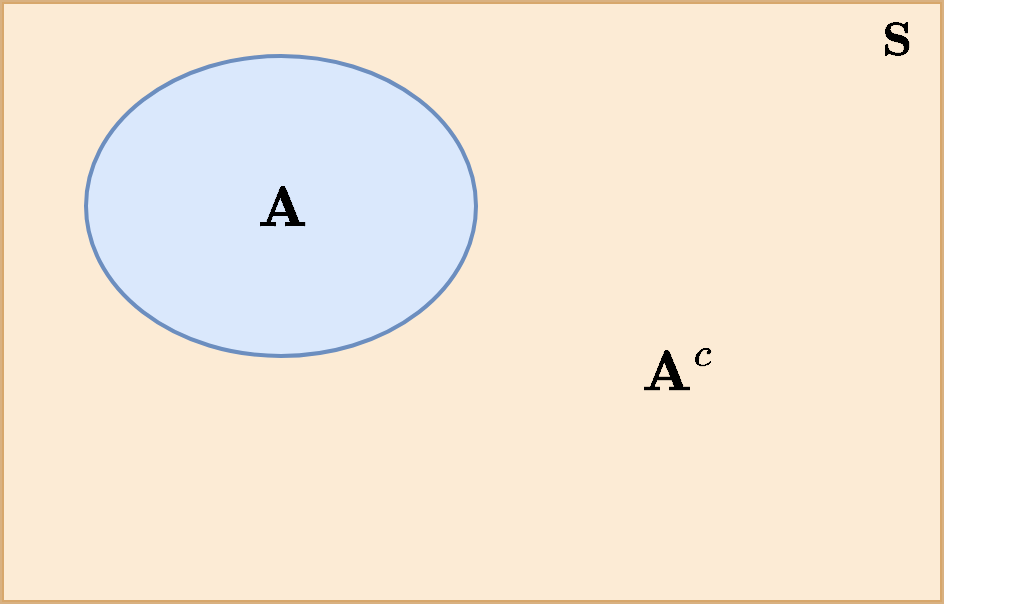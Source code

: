 <mxfile version="20.3.0" type="device"><diagram id="iNSDWAqDzrjI0HOQl_qb" name="Page-1"><mxGraphModel dx="1102" dy="1953" grid="1" gridSize="10" guides="1" tooltips="1" connect="1" arrows="1" fold="1" page="1" pageScale="1" pageWidth="850" pageHeight="1100" math="1" shadow="0"><root><mxCell id="0"/><mxCell id="1" parent="0"/><mxCell id="0rlCRViXesMUhfK-X_jV-4" value="" style="rounded=0;whiteSpace=wrap;html=1;strokeWidth=2;fillColor=#fad7ac;strokeColor=#b46504;opacity=50;" parent="1" vertex="1"><mxGeometry x="190" y="250" width="470" height="300" as="geometry"/></mxCell><mxCell id="0rlCRViXesMUhfK-X_jV-1" value="" style="ellipse;whiteSpace=wrap;html=1;fillColor=#dae8fc;strokeColor=#6c8ebf;strokeWidth=2;" parent="1" vertex="1"><mxGeometry x="232" y="277" width="195" height="150" as="geometry"/></mxCell><mxCell id="0rlCRViXesMUhfK-X_jV-3" value="&lt;span style=&quot;font-size: 24px;&quot;&gt;$$\textbf{A}$$&lt;/span&gt;" style="text;html=1;strokeColor=none;fillColor=none;align=center;verticalAlign=middle;whiteSpace=wrap;rounded=0;fontSize=24;" parent="1" vertex="1"><mxGeometry x="299.5" y="337" width="60.5" height="33" as="geometry"/></mxCell><mxCell id="0rlCRViXesMUhfK-X_jV-6" value="&lt;span style=&quot;font-size: 24px;&quot;&gt;$$\textbf{A}^c$$&lt;/span&gt;" style="text;html=1;strokeColor=none;fillColor=none;align=center;verticalAlign=middle;whiteSpace=wrap;rounded=0;fontSize=24;" parent="1" vertex="1"><mxGeometry x="498" y="421" width="60" height="30" as="geometry"/></mxCell><mxCell id="0rlCRViXesMUhfK-X_jV-7" value="&lt;span style=&quot;font-size: 20px;&quot;&gt;$$\textbf{S}$$&lt;/span&gt;" style="text;html=1;strokeColor=none;fillColor=none;align=center;verticalAlign=middle;whiteSpace=wrap;rounded=0;" parent="1" vertex="1"><mxGeometry x="608" y="254" width="60" height="30" as="geometry"/></mxCell></root></mxGraphModel></diagram></mxfile>